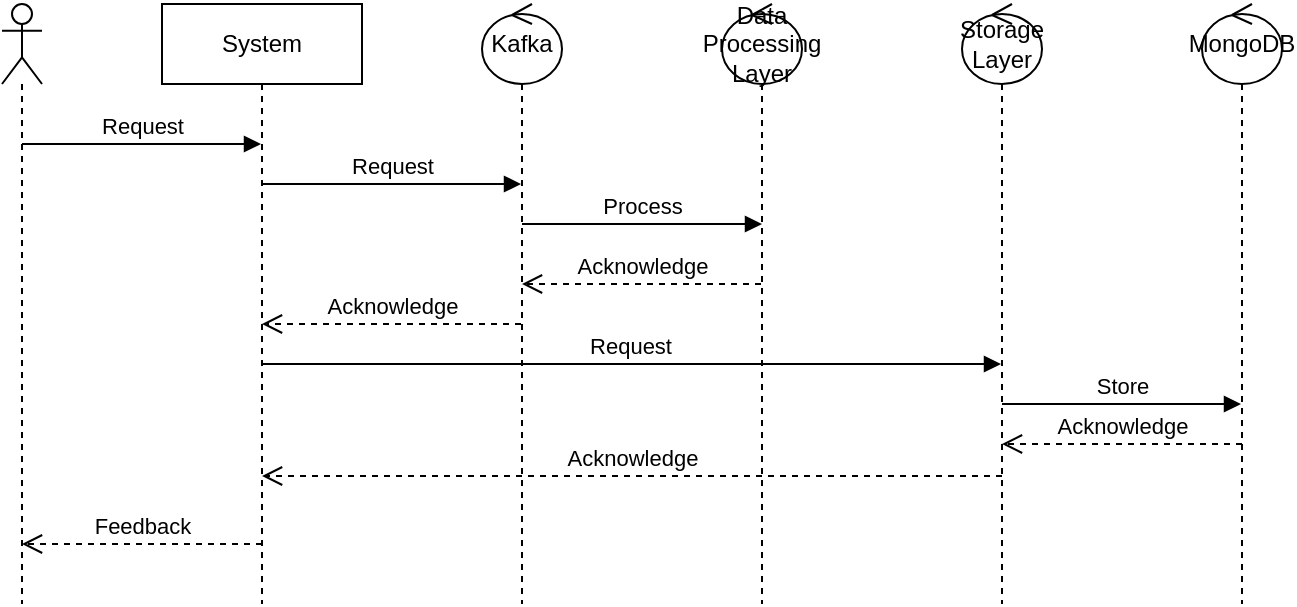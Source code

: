 <mxfile version="24.7.7">
  <diagram name="第 1 页" id="DlE69Dt04rXYj4N_e_v2">
    <mxGraphModel dx="744" dy="406" grid="1" gridSize="10" guides="1" tooltips="1" connect="1" arrows="1" fold="1" page="1" pageScale="1" pageWidth="827" pageHeight="1169" math="0" shadow="0">
      <root>
        <mxCell id="0" />
        <mxCell id="1" parent="0" />
        <mxCell id="zdPmjD0obl8d4w7u_rJK-1" value="" style="shape=umlLifeline;perimeter=lifelinePerimeter;whiteSpace=wrap;html=1;container=1;dropTarget=0;collapsible=0;recursiveResize=0;outlineConnect=0;portConstraint=eastwest;newEdgeStyle={&quot;curved&quot;:0,&quot;rounded&quot;:0};participant=umlActor;" vertex="1" parent="1">
          <mxGeometry x="120" y="300" width="20" height="300" as="geometry" />
        </mxCell>
        <mxCell id="zdPmjD0obl8d4w7u_rJK-3" value="Kafka" style="shape=umlLifeline;perimeter=lifelinePerimeter;whiteSpace=wrap;html=1;container=1;dropTarget=0;collapsible=0;recursiveResize=0;outlineConnect=0;portConstraint=eastwest;newEdgeStyle={&quot;curved&quot;:0,&quot;rounded&quot;:0};participant=umlControl;" vertex="1" parent="1">
          <mxGeometry x="360" y="300" width="40" height="300" as="geometry" />
        </mxCell>
        <mxCell id="zdPmjD0obl8d4w7u_rJK-4" value="System" style="shape=umlLifeline;perimeter=lifelinePerimeter;whiteSpace=wrap;html=1;container=1;dropTarget=0;collapsible=0;recursiveResize=0;outlineConnect=0;portConstraint=eastwest;newEdgeStyle={&quot;curved&quot;:0,&quot;rounded&quot;:0};" vertex="1" parent="1">
          <mxGeometry x="200" y="300" width="100" height="300" as="geometry" />
        </mxCell>
        <mxCell id="zdPmjD0obl8d4w7u_rJK-5" value="Data Processing Layer" style="shape=umlLifeline;perimeter=lifelinePerimeter;whiteSpace=wrap;html=1;container=1;dropTarget=0;collapsible=0;recursiveResize=0;outlineConnect=0;portConstraint=eastwest;newEdgeStyle={&quot;curved&quot;:0,&quot;rounded&quot;:0};participant=umlControl;" vertex="1" parent="1">
          <mxGeometry x="480" y="300" width="40" height="300" as="geometry" />
        </mxCell>
        <mxCell id="zdPmjD0obl8d4w7u_rJK-6" value="Storage Layer" style="shape=umlLifeline;perimeter=lifelinePerimeter;whiteSpace=wrap;html=1;container=1;dropTarget=0;collapsible=0;recursiveResize=0;outlineConnect=0;portConstraint=eastwest;newEdgeStyle={&quot;curved&quot;:0,&quot;rounded&quot;:0};participant=umlControl;" vertex="1" parent="1">
          <mxGeometry x="600" y="300" width="40" height="300" as="geometry" />
        </mxCell>
        <mxCell id="zdPmjD0obl8d4w7u_rJK-7" value="MongoDB" style="shape=umlLifeline;perimeter=lifelinePerimeter;whiteSpace=wrap;html=1;container=1;dropTarget=0;collapsible=0;recursiveResize=0;outlineConnect=0;portConstraint=eastwest;newEdgeStyle={&quot;curved&quot;:0,&quot;rounded&quot;:0};participant=umlControl;" vertex="1" parent="1">
          <mxGeometry x="720" y="300" width="40" height="300" as="geometry" />
        </mxCell>
        <mxCell id="zdPmjD0obl8d4w7u_rJK-9" value="Request" style="html=1;verticalAlign=bottom;endArrow=block;curved=0;rounded=0;" edge="1" parent="1" target="zdPmjD0obl8d4w7u_rJK-4">
          <mxGeometry width="80" relative="1" as="geometry">
            <mxPoint x="130" y="370" as="sourcePoint" />
            <mxPoint x="210" y="370" as="targetPoint" />
          </mxGeometry>
        </mxCell>
        <mxCell id="zdPmjD0obl8d4w7u_rJK-10" value="Acknowledge" style="html=1;verticalAlign=bottom;endArrow=open;dashed=1;endSize=8;curved=0;rounded=0;" edge="1" parent="1" source="zdPmjD0obl8d4w7u_rJK-5">
          <mxGeometry relative="1" as="geometry">
            <mxPoint x="460" y="440" as="sourcePoint" />
            <mxPoint x="380" y="440" as="targetPoint" />
          </mxGeometry>
        </mxCell>
        <mxCell id="zdPmjD0obl8d4w7u_rJK-11" value="Request" style="html=1;verticalAlign=bottom;endArrow=block;curved=0;rounded=0;" edge="1" parent="1" target="zdPmjD0obl8d4w7u_rJK-3">
          <mxGeometry width="80" relative="1" as="geometry">
            <mxPoint x="250" y="390" as="sourcePoint" />
            <mxPoint x="370" y="390" as="targetPoint" />
          </mxGeometry>
        </mxCell>
        <mxCell id="zdPmjD0obl8d4w7u_rJK-12" value="Process" style="html=1;verticalAlign=bottom;endArrow=block;curved=0;rounded=0;" edge="1" parent="1">
          <mxGeometry width="80" relative="1" as="geometry">
            <mxPoint x="380" y="410" as="sourcePoint" />
            <mxPoint x="500" y="410" as="targetPoint" />
          </mxGeometry>
        </mxCell>
        <mxCell id="zdPmjD0obl8d4w7u_rJK-13" value="Request" style="html=1;verticalAlign=bottom;endArrow=block;curved=0;rounded=0;" edge="1" parent="1">
          <mxGeometry x="-0.004" width="80" relative="1" as="geometry">
            <mxPoint x="250" y="480" as="sourcePoint" />
            <mxPoint x="619.5" y="480" as="targetPoint" />
            <mxPoint as="offset" />
          </mxGeometry>
        </mxCell>
        <mxCell id="zdPmjD0obl8d4w7u_rJK-14" value="Store" style="html=1;verticalAlign=bottom;endArrow=block;curved=0;rounded=0;" edge="1" parent="1">
          <mxGeometry width="80" relative="1" as="geometry">
            <mxPoint x="620" y="500" as="sourcePoint" />
            <mxPoint x="739.5" y="500" as="targetPoint" />
          </mxGeometry>
        </mxCell>
        <mxCell id="zdPmjD0obl8d4w7u_rJK-15" value="Acknowledge" style="html=1;verticalAlign=bottom;endArrow=open;dashed=1;endSize=8;curved=0;rounded=0;" edge="1" parent="1" source="zdPmjD0obl8d4w7u_rJK-3">
          <mxGeometry relative="1" as="geometry">
            <mxPoint x="370" y="460" as="sourcePoint" />
            <mxPoint x="250" y="460" as="targetPoint" />
          </mxGeometry>
        </mxCell>
        <mxCell id="zdPmjD0obl8d4w7u_rJK-16" value="Acknowledge" style="html=1;verticalAlign=bottom;endArrow=open;dashed=1;endSize=8;curved=0;rounded=0;" edge="1" parent="1">
          <mxGeometry relative="1" as="geometry">
            <mxPoint x="740" y="520" as="sourcePoint" />
            <mxPoint x="620" y="520" as="targetPoint" />
          </mxGeometry>
        </mxCell>
        <mxCell id="zdPmjD0obl8d4w7u_rJK-17" value="Acknowledge" style="html=1;verticalAlign=bottom;endArrow=open;dashed=1;endSize=8;curved=0;rounded=0;" edge="1" parent="1">
          <mxGeometry relative="1" as="geometry">
            <mxPoint x="620" y="536" as="sourcePoint" />
            <mxPoint x="250.024" y="536" as="targetPoint" />
          </mxGeometry>
        </mxCell>
        <mxCell id="zdPmjD0obl8d4w7u_rJK-18" value="Feedback" style="html=1;verticalAlign=bottom;endArrow=open;dashed=1;endSize=8;curved=0;rounded=0;" edge="1" parent="1">
          <mxGeometry relative="1" as="geometry">
            <mxPoint x="250" y="570" as="sourcePoint" />
            <mxPoint x="130.004" y="570" as="targetPoint" />
          </mxGeometry>
        </mxCell>
      </root>
    </mxGraphModel>
  </diagram>
</mxfile>
